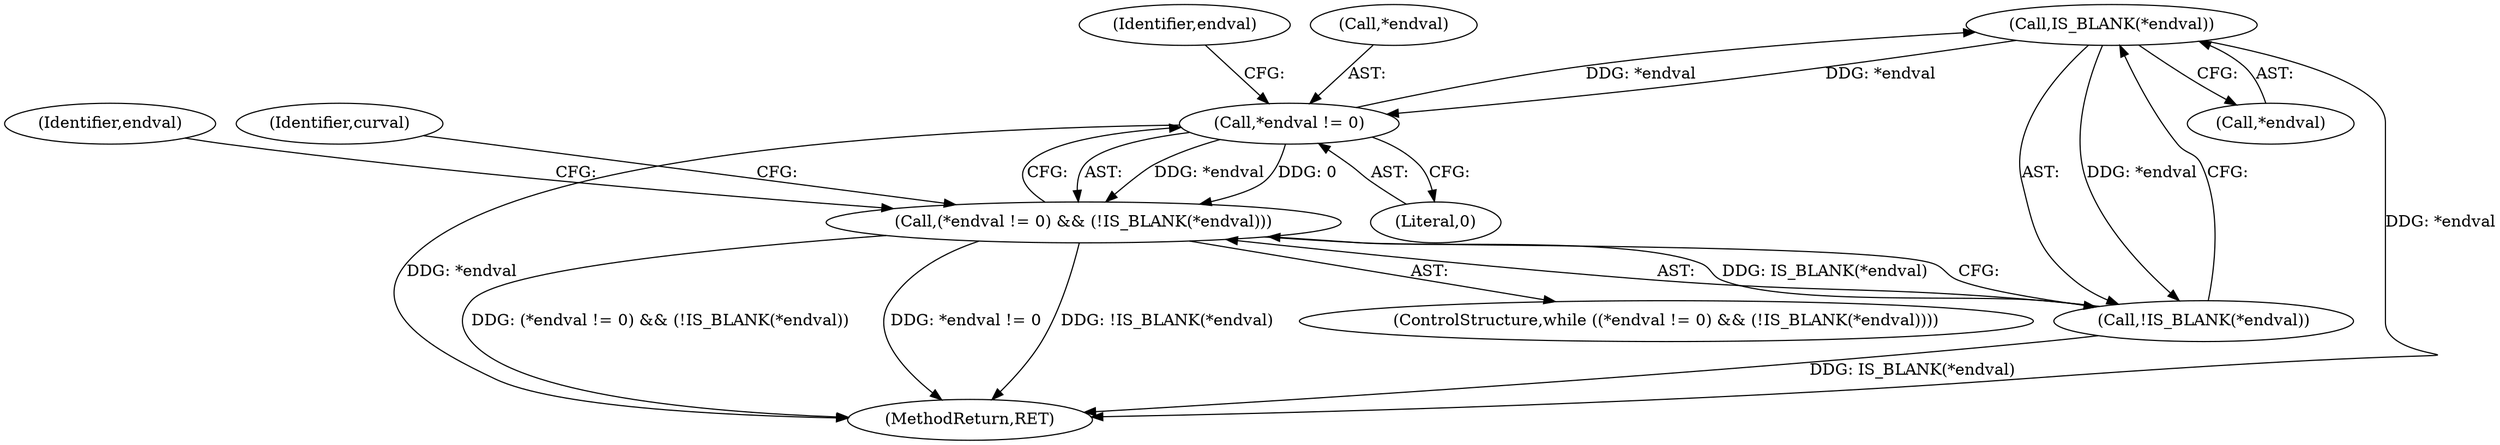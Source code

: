 digraph "0_Chrome_96dbafe288dbe2f0cc45fa3c39daf6d0c37acbab_11@pointer" {
"1000382" [label="(Call,IS_BLANK(*endval))"];
"1000377" [label="(Call,*endval != 0)"];
"1000382" [label="(Call,IS_BLANK(*endval))"];
"1000376" [label="(Call,(*endval != 0) && (!IS_BLANK(*endval)))"];
"1000381" [label="(Call,!IS_BLANK(*endval))"];
"1000386" [label="(Identifier,endval)"];
"1000388" [label="(Identifier,curval)"];
"1000382" [label="(Call,IS_BLANK(*endval))"];
"1000380" [label="(Literal,0)"];
"1000375" [label="(ControlStructure,while ((*endval != 0) && (!IS_BLANK(*endval))))"];
"1000377" [label="(Call,*endval != 0)"];
"1000478" [label="(MethodReturn,RET)"];
"1000381" [label="(Call,!IS_BLANK(*endval))"];
"1000384" [label="(Identifier,endval)"];
"1000378" [label="(Call,*endval)"];
"1000376" [label="(Call,(*endval != 0) && (!IS_BLANK(*endval)))"];
"1000383" [label="(Call,*endval)"];
"1000382" -> "1000381"  [label="AST: "];
"1000382" -> "1000383"  [label="CFG: "];
"1000383" -> "1000382"  [label="AST: "];
"1000381" -> "1000382"  [label="CFG: "];
"1000382" -> "1000478"  [label="DDG: *endval"];
"1000382" -> "1000377"  [label="DDG: *endval"];
"1000382" -> "1000381"  [label="DDG: *endval"];
"1000377" -> "1000382"  [label="DDG: *endval"];
"1000377" -> "1000376"  [label="AST: "];
"1000377" -> "1000380"  [label="CFG: "];
"1000378" -> "1000377"  [label="AST: "];
"1000380" -> "1000377"  [label="AST: "];
"1000384" -> "1000377"  [label="CFG: "];
"1000376" -> "1000377"  [label="CFG: "];
"1000377" -> "1000478"  [label="DDG: *endval"];
"1000377" -> "1000376"  [label="DDG: *endval"];
"1000377" -> "1000376"  [label="DDG: 0"];
"1000376" -> "1000375"  [label="AST: "];
"1000376" -> "1000381"  [label="CFG: "];
"1000381" -> "1000376"  [label="AST: "];
"1000386" -> "1000376"  [label="CFG: "];
"1000388" -> "1000376"  [label="CFG: "];
"1000376" -> "1000478"  [label="DDG: (*endval != 0) && (!IS_BLANK(*endval))"];
"1000376" -> "1000478"  [label="DDG: *endval != 0"];
"1000376" -> "1000478"  [label="DDG: !IS_BLANK(*endval)"];
"1000381" -> "1000376"  [label="DDG: IS_BLANK(*endval)"];
"1000381" -> "1000478"  [label="DDG: IS_BLANK(*endval)"];
}
